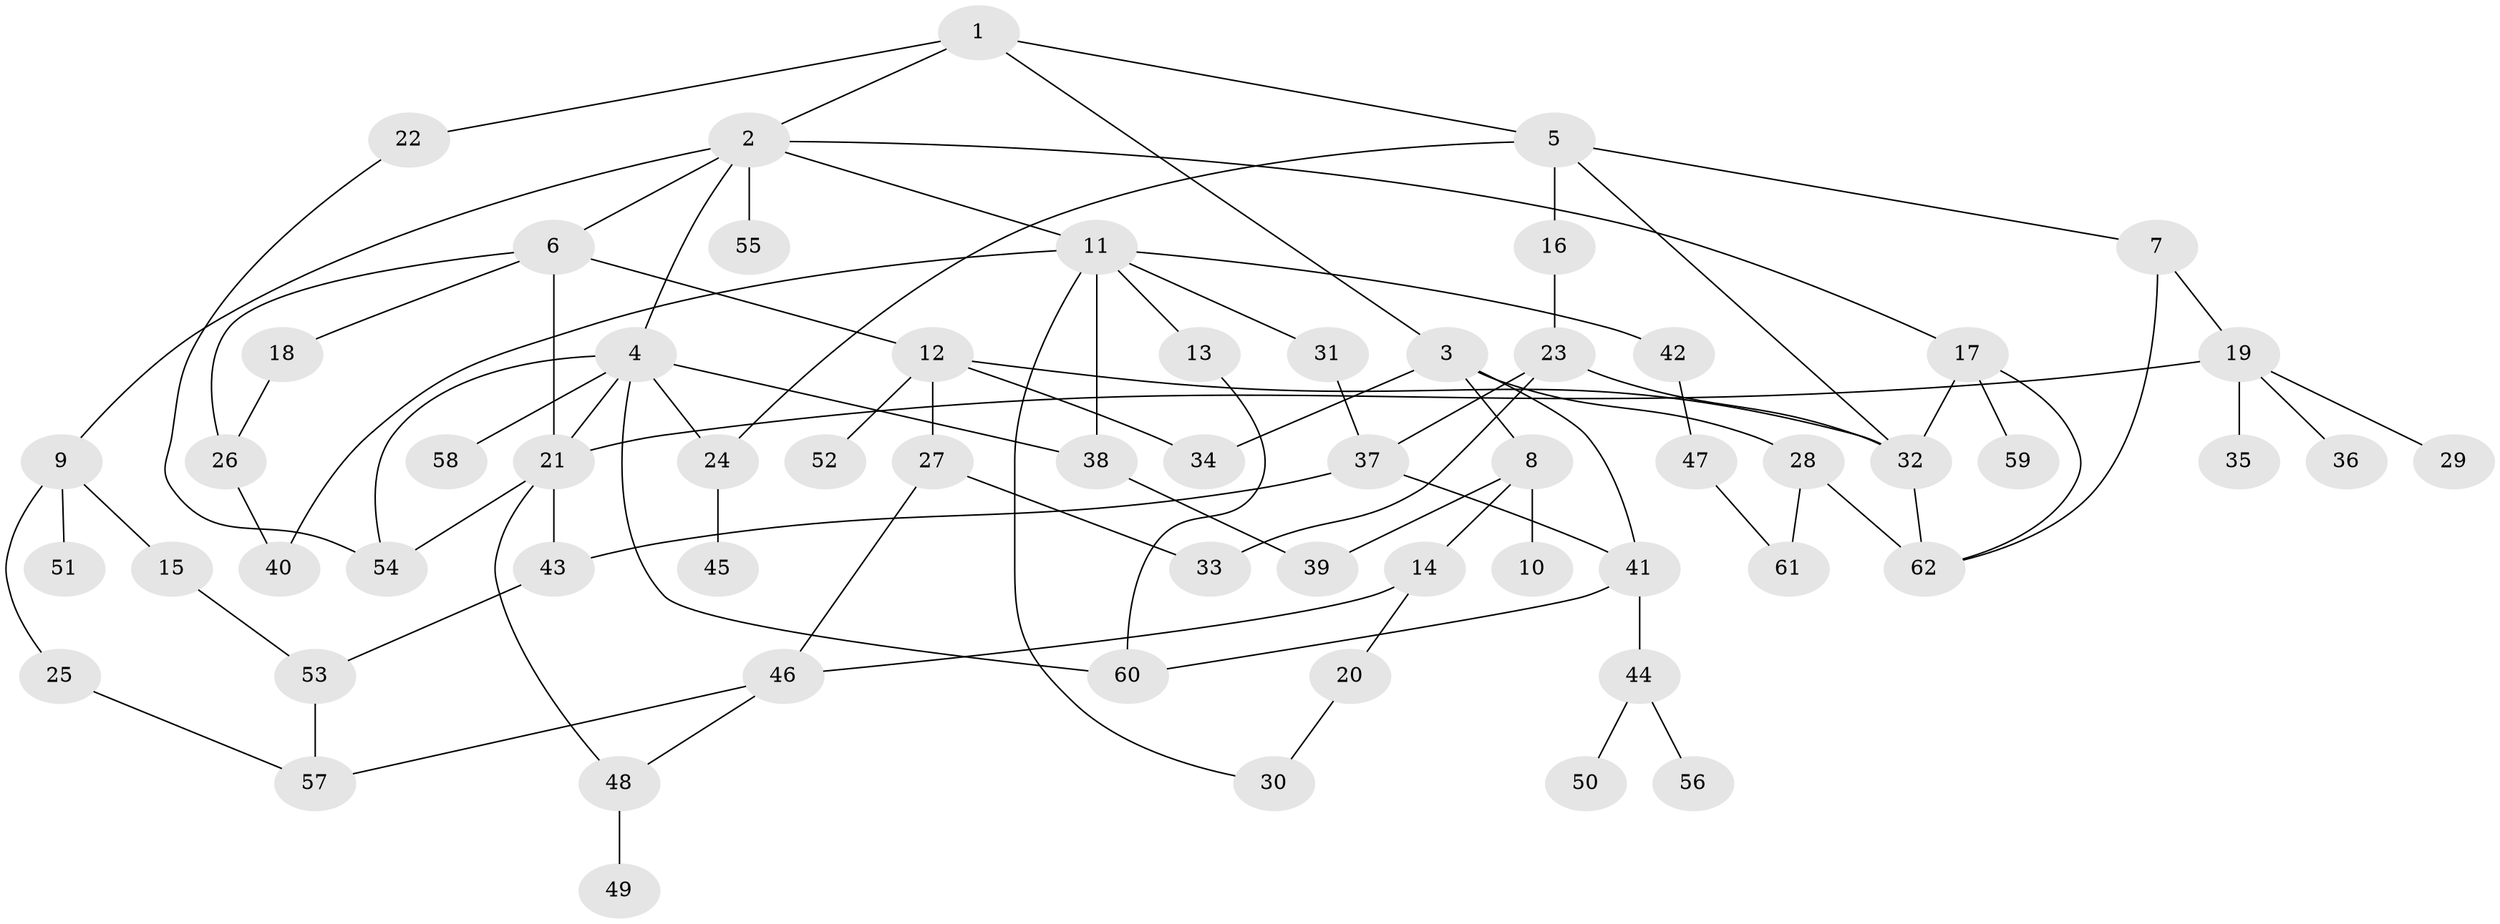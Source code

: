 // Generated by graph-tools (version 1.1) at 2025/34/03/09/25 02:34:22]
// undirected, 62 vertices, 90 edges
graph export_dot {
graph [start="1"]
  node [color=gray90,style=filled];
  1;
  2;
  3;
  4;
  5;
  6;
  7;
  8;
  9;
  10;
  11;
  12;
  13;
  14;
  15;
  16;
  17;
  18;
  19;
  20;
  21;
  22;
  23;
  24;
  25;
  26;
  27;
  28;
  29;
  30;
  31;
  32;
  33;
  34;
  35;
  36;
  37;
  38;
  39;
  40;
  41;
  42;
  43;
  44;
  45;
  46;
  47;
  48;
  49;
  50;
  51;
  52;
  53;
  54;
  55;
  56;
  57;
  58;
  59;
  60;
  61;
  62;
  1 -- 2;
  1 -- 3;
  1 -- 5;
  1 -- 22;
  2 -- 4;
  2 -- 6;
  2 -- 9;
  2 -- 11;
  2 -- 17;
  2 -- 55;
  3 -- 8;
  3 -- 28;
  3 -- 41;
  3 -- 34;
  4 -- 38;
  4 -- 58;
  4 -- 60;
  4 -- 21;
  4 -- 54;
  4 -- 24;
  5 -- 7;
  5 -- 16;
  5 -- 24;
  5 -- 32;
  6 -- 12;
  6 -- 18;
  6 -- 21;
  6 -- 26;
  7 -- 19;
  7 -- 62;
  8 -- 10;
  8 -- 14;
  8 -- 39;
  9 -- 15;
  9 -- 25;
  9 -- 51;
  11 -- 13;
  11 -- 31;
  11 -- 40;
  11 -- 42;
  11 -- 30;
  11 -- 38;
  12 -- 27;
  12 -- 34;
  12 -- 52;
  12 -- 32;
  13 -- 60;
  14 -- 20;
  14 -- 46;
  15 -- 53;
  16 -- 23;
  17 -- 59;
  17 -- 32;
  17 -- 62;
  18 -- 26;
  19 -- 29;
  19 -- 35;
  19 -- 36;
  19 -- 21;
  20 -- 30;
  21 -- 43;
  21 -- 48;
  21 -- 54;
  22 -- 54;
  23 -- 37;
  23 -- 32;
  23 -- 33;
  24 -- 45;
  25 -- 57;
  26 -- 40;
  27 -- 33;
  27 -- 46;
  28 -- 62;
  28 -- 61;
  31 -- 37;
  32 -- 62;
  37 -- 41;
  37 -- 43;
  38 -- 39;
  41 -- 44;
  41 -- 60;
  42 -- 47;
  43 -- 53;
  44 -- 50;
  44 -- 56;
  46 -- 48;
  46 -- 57;
  47 -- 61;
  48 -- 49;
  53 -- 57;
}
